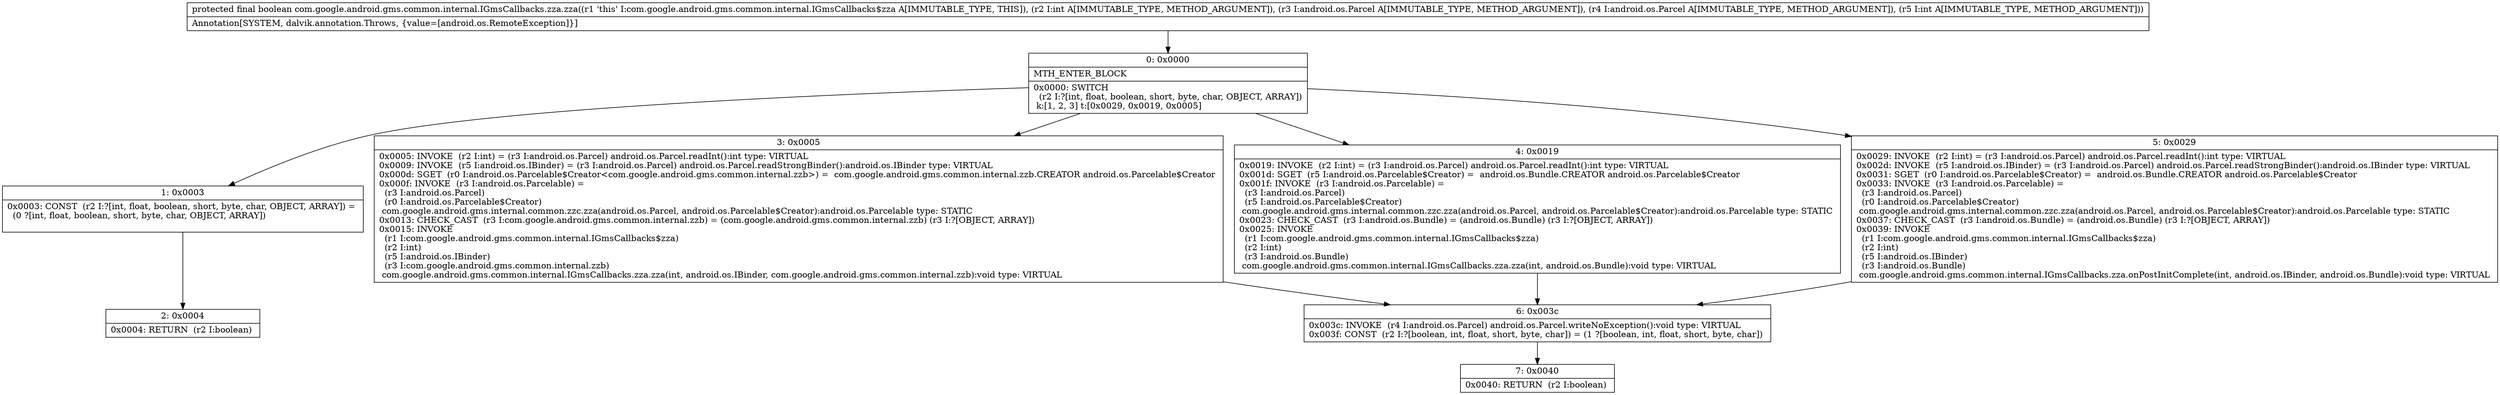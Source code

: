 digraph "CFG forcom.google.android.gms.common.internal.IGmsCallbacks.zza.zza(ILandroid\/os\/Parcel;Landroid\/os\/Parcel;I)Z" {
Node_0 [shape=record,label="{0\:\ 0x0000|MTH_ENTER_BLOCK\l|0x0000: SWITCH  \l  (r2 I:?[int, float, boolean, short, byte, char, OBJECT, ARRAY])\l k:[1, 2, 3] t:[0x0029, 0x0019, 0x0005] \l}"];
Node_1 [shape=record,label="{1\:\ 0x0003|0x0003: CONST  (r2 I:?[int, float, boolean, short, byte, char, OBJECT, ARRAY]) = \l  (0 ?[int, float, boolean, short, byte, char, OBJECT, ARRAY])\l \l}"];
Node_2 [shape=record,label="{2\:\ 0x0004|0x0004: RETURN  (r2 I:boolean) \l}"];
Node_3 [shape=record,label="{3\:\ 0x0005|0x0005: INVOKE  (r2 I:int) = (r3 I:android.os.Parcel) android.os.Parcel.readInt():int type: VIRTUAL \l0x0009: INVOKE  (r5 I:android.os.IBinder) = (r3 I:android.os.Parcel) android.os.Parcel.readStrongBinder():android.os.IBinder type: VIRTUAL \l0x000d: SGET  (r0 I:android.os.Parcelable$Creator\<com.google.android.gms.common.internal.zzb\>) =  com.google.android.gms.common.internal.zzb.CREATOR android.os.Parcelable$Creator \l0x000f: INVOKE  (r3 I:android.os.Parcelable) = \l  (r3 I:android.os.Parcel)\l  (r0 I:android.os.Parcelable$Creator)\l com.google.android.gms.internal.common.zzc.zza(android.os.Parcel, android.os.Parcelable$Creator):android.os.Parcelable type: STATIC \l0x0013: CHECK_CAST  (r3 I:com.google.android.gms.common.internal.zzb) = (com.google.android.gms.common.internal.zzb) (r3 I:?[OBJECT, ARRAY]) \l0x0015: INVOKE  \l  (r1 I:com.google.android.gms.common.internal.IGmsCallbacks$zza)\l  (r2 I:int)\l  (r5 I:android.os.IBinder)\l  (r3 I:com.google.android.gms.common.internal.zzb)\l com.google.android.gms.common.internal.IGmsCallbacks.zza.zza(int, android.os.IBinder, com.google.android.gms.common.internal.zzb):void type: VIRTUAL \l}"];
Node_4 [shape=record,label="{4\:\ 0x0019|0x0019: INVOKE  (r2 I:int) = (r3 I:android.os.Parcel) android.os.Parcel.readInt():int type: VIRTUAL \l0x001d: SGET  (r5 I:android.os.Parcelable$Creator) =  android.os.Bundle.CREATOR android.os.Parcelable$Creator \l0x001f: INVOKE  (r3 I:android.os.Parcelable) = \l  (r3 I:android.os.Parcel)\l  (r5 I:android.os.Parcelable$Creator)\l com.google.android.gms.internal.common.zzc.zza(android.os.Parcel, android.os.Parcelable$Creator):android.os.Parcelable type: STATIC \l0x0023: CHECK_CAST  (r3 I:android.os.Bundle) = (android.os.Bundle) (r3 I:?[OBJECT, ARRAY]) \l0x0025: INVOKE  \l  (r1 I:com.google.android.gms.common.internal.IGmsCallbacks$zza)\l  (r2 I:int)\l  (r3 I:android.os.Bundle)\l com.google.android.gms.common.internal.IGmsCallbacks.zza.zza(int, android.os.Bundle):void type: VIRTUAL \l}"];
Node_5 [shape=record,label="{5\:\ 0x0029|0x0029: INVOKE  (r2 I:int) = (r3 I:android.os.Parcel) android.os.Parcel.readInt():int type: VIRTUAL \l0x002d: INVOKE  (r5 I:android.os.IBinder) = (r3 I:android.os.Parcel) android.os.Parcel.readStrongBinder():android.os.IBinder type: VIRTUAL \l0x0031: SGET  (r0 I:android.os.Parcelable$Creator) =  android.os.Bundle.CREATOR android.os.Parcelable$Creator \l0x0033: INVOKE  (r3 I:android.os.Parcelable) = \l  (r3 I:android.os.Parcel)\l  (r0 I:android.os.Parcelable$Creator)\l com.google.android.gms.internal.common.zzc.zza(android.os.Parcel, android.os.Parcelable$Creator):android.os.Parcelable type: STATIC \l0x0037: CHECK_CAST  (r3 I:android.os.Bundle) = (android.os.Bundle) (r3 I:?[OBJECT, ARRAY]) \l0x0039: INVOKE  \l  (r1 I:com.google.android.gms.common.internal.IGmsCallbacks$zza)\l  (r2 I:int)\l  (r5 I:android.os.IBinder)\l  (r3 I:android.os.Bundle)\l com.google.android.gms.common.internal.IGmsCallbacks.zza.onPostInitComplete(int, android.os.IBinder, android.os.Bundle):void type: VIRTUAL \l}"];
Node_6 [shape=record,label="{6\:\ 0x003c|0x003c: INVOKE  (r4 I:android.os.Parcel) android.os.Parcel.writeNoException():void type: VIRTUAL \l0x003f: CONST  (r2 I:?[boolean, int, float, short, byte, char]) = (1 ?[boolean, int, float, short, byte, char]) \l}"];
Node_7 [shape=record,label="{7\:\ 0x0040|0x0040: RETURN  (r2 I:boolean) \l}"];
MethodNode[shape=record,label="{protected final boolean com.google.android.gms.common.internal.IGmsCallbacks.zza.zza((r1 'this' I:com.google.android.gms.common.internal.IGmsCallbacks$zza A[IMMUTABLE_TYPE, THIS]), (r2 I:int A[IMMUTABLE_TYPE, METHOD_ARGUMENT]), (r3 I:android.os.Parcel A[IMMUTABLE_TYPE, METHOD_ARGUMENT]), (r4 I:android.os.Parcel A[IMMUTABLE_TYPE, METHOD_ARGUMENT]), (r5 I:int A[IMMUTABLE_TYPE, METHOD_ARGUMENT]))  | Annotation[SYSTEM, dalvik.annotation.Throws, \{value=[android.os.RemoteException]\}]\l}"];
MethodNode -> Node_0;
Node_0 -> Node_1;
Node_0 -> Node_3;
Node_0 -> Node_4;
Node_0 -> Node_5;
Node_1 -> Node_2;
Node_3 -> Node_6;
Node_4 -> Node_6;
Node_5 -> Node_6;
Node_6 -> Node_7;
}


